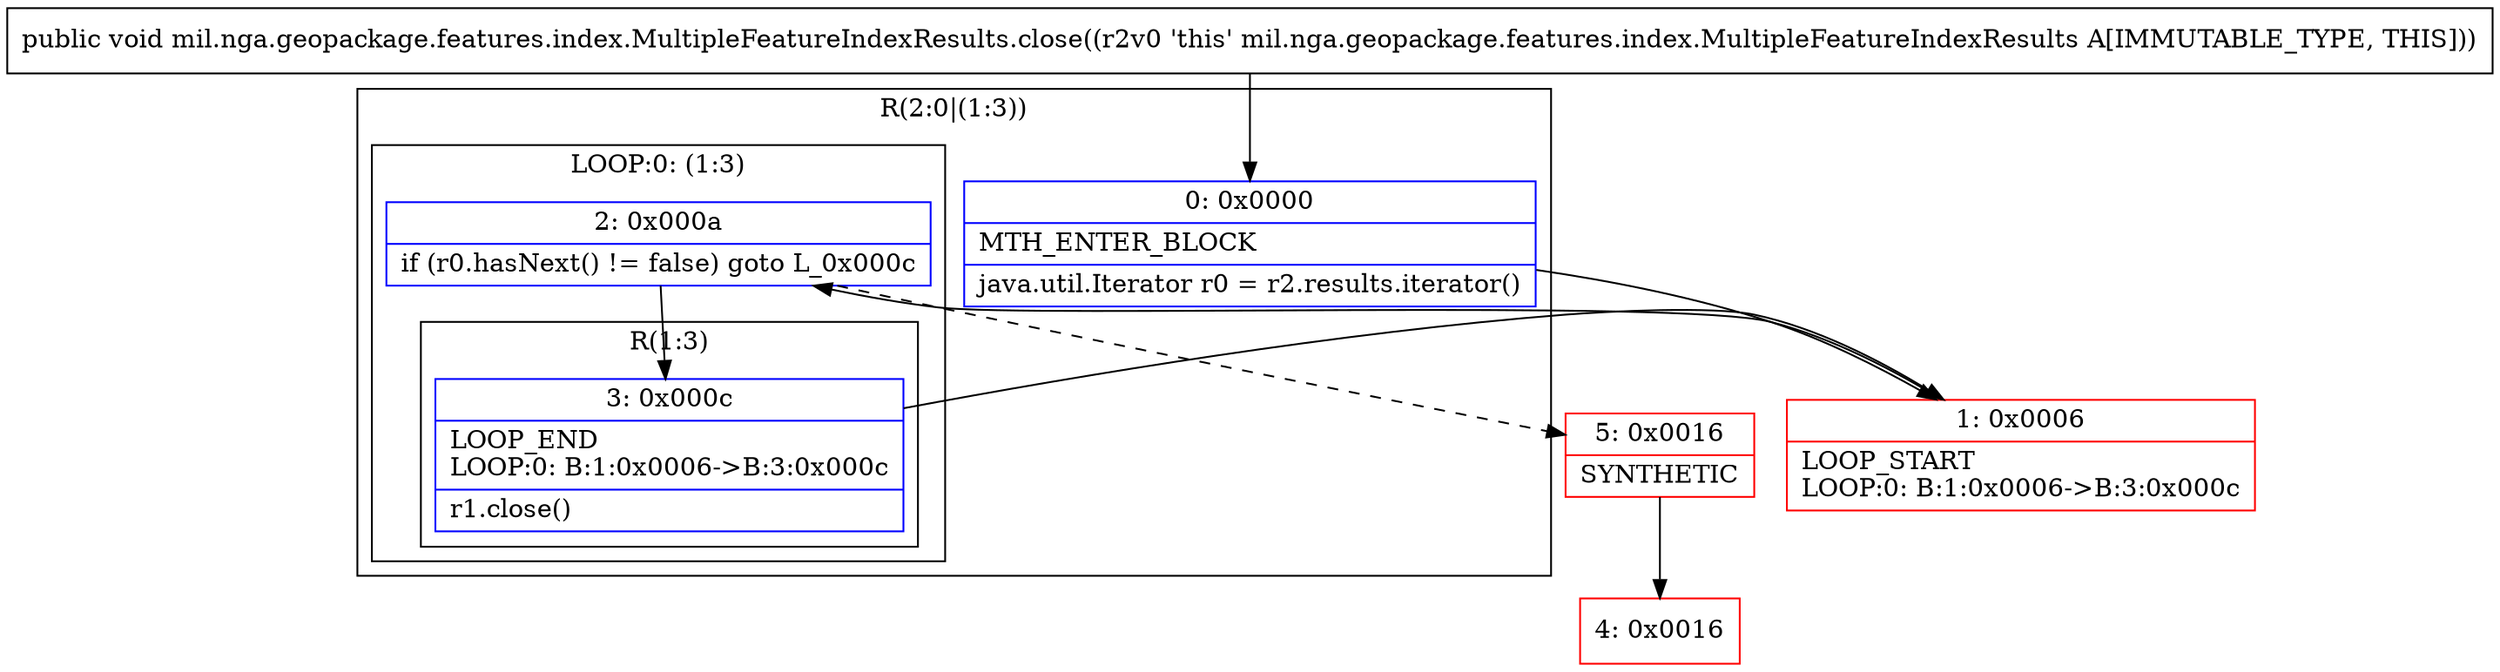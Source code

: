 digraph "CFG formil.nga.geopackage.features.index.MultipleFeatureIndexResults.close()V" {
subgraph cluster_Region_2073330146 {
label = "R(2:0|(1:3))";
node [shape=record,color=blue];
Node_0 [shape=record,label="{0\:\ 0x0000|MTH_ENTER_BLOCK\l|java.util.Iterator r0 = r2.results.iterator()\l}"];
subgraph cluster_LoopRegion_2089655277 {
label = "LOOP:0: (1:3)";
node [shape=record,color=blue];
Node_2 [shape=record,label="{2\:\ 0x000a|if (r0.hasNext() != false) goto L_0x000c\l}"];
subgraph cluster_Region_621472533 {
label = "R(1:3)";
node [shape=record,color=blue];
Node_3 [shape=record,label="{3\:\ 0x000c|LOOP_END\lLOOP:0: B:1:0x0006\-\>B:3:0x000c\l|r1.close()\l}"];
}
}
}
Node_1 [shape=record,color=red,label="{1\:\ 0x0006|LOOP_START\lLOOP:0: B:1:0x0006\-\>B:3:0x000c\l}"];
Node_4 [shape=record,color=red,label="{4\:\ 0x0016}"];
Node_5 [shape=record,color=red,label="{5\:\ 0x0016|SYNTHETIC\l}"];
MethodNode[shape=record,label="{public void mil.nga.geopackage.features.index.MultipleFeatureIndexResults.close((r2v0 'this' mil.nga.geopackage.features.index.MultipleFeatureIndexResults A[IMMUTABLE_TYPE, THIS])) }"];
MethodNode -> Node_0;
Node_0 -> Node_1;
Node_2 -> Node_3;
Node_2 -> Node_5[style=dashed];
Node_3 -> Node_1;
Node_1 -> Node_2;
Node_5 -> Node_4;
}

